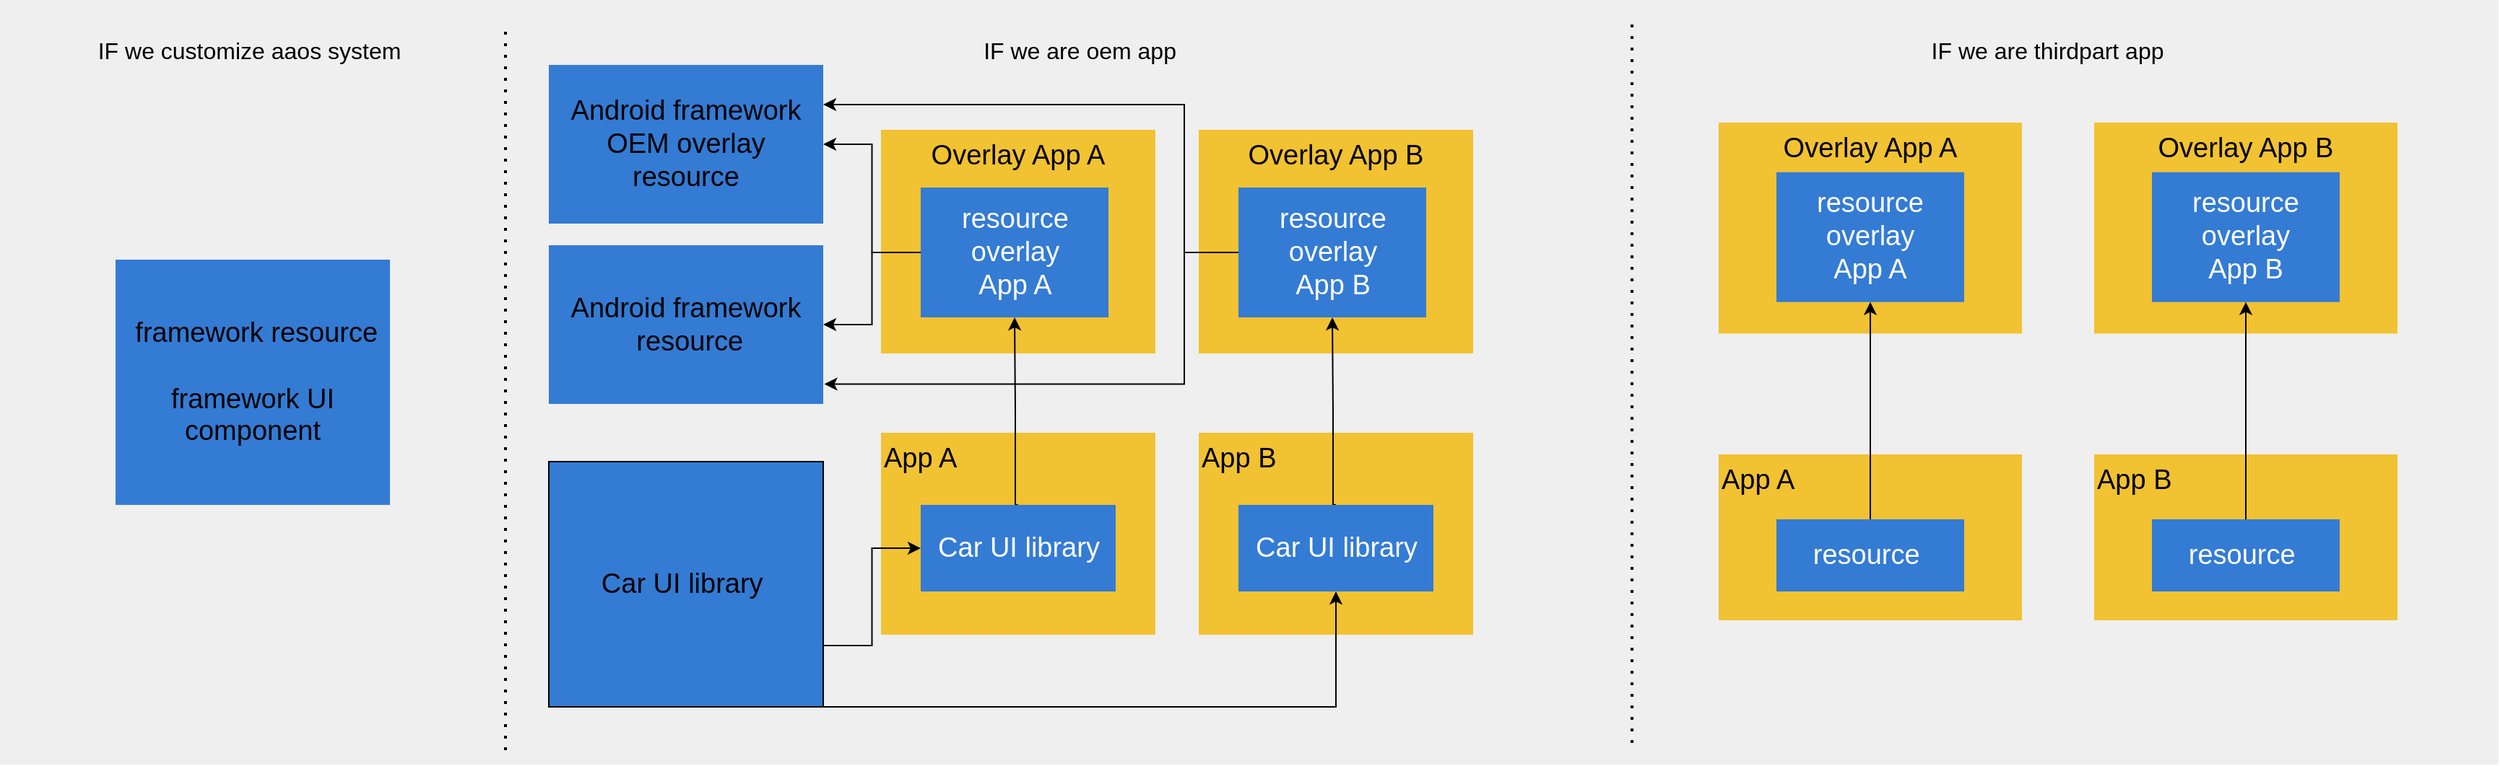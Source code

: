 <mxfile version="13.10.0" type="embed">
    <diagram id="3W-OKm5JTrAFcGnVHyQs" name="Page-1">
        <mxGraphModel dx="1670" dy="574" grid="1" gridSize="10" guides="1" tooltips="1" connect="1" arrows="1" fold="1" page="1" pageScale="1" pageWidth="850" pageHeight="1100" math="0" shadow="0">
            <root>
                <mxCell id="0"/>
                <mxCell id="1" parent="0"/>
                <mxCell id="6" value="" style="rounded=0;whiteSpace=wrap;html=1;fontSize=19;noLabel=1;fontColor=none;strokeColor=none;fillColor=#EFEFEF;" vertex="1" parent="1">
                    <mxGeometry x="-30" y="10" width="1730" height="530" as="geometry"/>
                </mxCell>
                <mxCell id="2" value="&amp;nbsp;framework resource&lt;br&gt;&lt;br style=&quot;font-size: 19px&quot;&gt;framework UI component" style="rounded=0;whiteSpace=wrap;html=1;fillColor=#347BD4;fontSize=19;strokeColor=none;" vertex="1" parent="1">
                    <mxGeometry x="50" y="190" width="190" height="170" as="geometry"/>
                </mxCell>
                <mxCell id="3" value="Android framework&lt;br&gt;OEM overlay resource" style="rounded=0;whiteSpace=wrap;html=1;fillColor=#347BD4;fontSize=19;strokeColor=none;" vertex="1" parent="1">
                    <mxGeometry x="350" y="55" width="190" height="110" as="geometry"/>
                </mxCell>
                <mxCell id="4" value="Car UI library&amp;nbsp;" style="rounded=0;whiteSpace=wrap;html=1;fillColor=#347BD4;fontSize=19;" vertex="1" parent="1">
                    <mxGeometry x="350" y="330" width="190" height="170" as="geometry"/>
                </mxCell>
                <mxCell id="5" value="" style="endArrow=none;dashed=1;html=1;dashPattern=1 3;strokeWidth=2;fontSize=19;fontColor=#000000;strokeColor=#000000;" edge="1" parent="1">
                    <mxGeometry width="50" height="50" relative="1" as="geometry">
                        <mxPoint x="320" y="530" as="sourcePoint"/>
                        <mxPoint x="320" y="30" as="targetPoint"/>
                    </mxGeometry>
                </mxCell>
                <mxCell id="7" value="" style="endArrow=none;dashed=1;html=1;dashPattern=1 3;strokeWidth=2;fontSize=19;fontColor=#000000;strokeColor=#000000;" edge="1" parent="1">
                    <mxGeometry width="50" height="50" relative="1" as="geometry">
                        <mxPoint x="1100" y="525" as="sourcePoint"/>
                        <mxPoint x="1100" y="25" as="targetPoint"/>
                    </mxGeometry>
                </mxCell>
                <mxCell id="9" value="App A" style="rounded=0;whiteSpace=wrap;html=1;fontSize=19;fontColor=#000000;fillColor=#F1C232;strokeColor=none;verticalAlign=top;align=left;" vertex="1" parent="1">
                    <mxGeometry x="580" y="310" width="190" height="140" as="geometry"/>
                </mxCell>
                <mxCell id="10" value="Overlay App A" style="rounded=0;whiteSpace=wrap;html=1;fontSize=19;fontColor=#000000;fillColor=#F1C232;strokeColor=none;verticalAlign=top;" vertex="1" parent="1">
                    <mxGeometry x="580" y="100" width="190" height="155" as="geometry"/>
                </mxCell>
                <mxCell id="36" style="edgeStyle=orthogonalEdgeStyle;rounded=0;orthogonalLoop=1;jettySize=auto;html=1;exitX=0.5;exitY=0;exitDx=0;exitDy=0;entryX=0.5;entryY=1;entryDx=0;entryDy=0;strokeColor=#000000;fontSize=16;fontColor=#000000;" edge="1" parent="1" source="11" target="12">
                    <mxGeometry relative="1" as="geometry">
                        <Array as="points">
                            <mxPoint x="673" y="360"/>
                            <mxPoint x="673" y="295"/>
                        </Array>
                    </mxGeometry>
                </mxCell>
                <mxCell id="11" value="Car UI library" style="rounded=0;whiteSpace=wrap;html=1;fontSize=19;fillColor=#347BD4;fontColor=#FFFFFF;strokeColor=none;" vertex="1" parent="1">
                    <mxGeometry x="607.5" y="360" width="135" height="60" as="geometry"/>
                </mxCell>
                <mxCell id="28" style="edgeStyle=orthogonalEdgeStyle;rounded=0;orthogonalLoop=1;jettySize=auto;html=1;exitX=0;exitY=0.5;exitDx=0;exitDy=0;entryX=1;entryY=0.5;entryDx=0;entryDy=0;strokeColor=#000000;fontSize=16;fontColor=#000000;" edge="1" parent="1" source="12" target="3">
                    <mxGeometry relative="1" as="geometry"/>
                </mxCell>
                <mxCell id="30" style="edgeStyle=orthogonalEdgeStyle;rounded=0;orthogonalLoop=1;jettySize=auto;html=1;exitX=0;exitY=0.5;exitDx=0;exitDy=0;entryX=1;entryY=0.5;entryDx=0;entryDy=0;strokeColor=#000000;fontSize=16;fontColor=#000000;" edge="1" parent="1" source="12" target="29">
                    <mxGeometry relative="1" as="geometry"/>
                </mxCell>
                <mxCell id="12" value="resource overlay&lt;br&gt;App A" style="rounded=0;whiteSpace=wrap;html=1;fillColor=#347BD4;fontSize=19;fontColor=#FFFFFF;strokeColor=none;" vertex="1" parent="1">
                    <mxGeometry x="607.5" y="140" width="130" height="90" as="geometry"/>
                </mxCell>
                <mxCell id="13" value="IF we customize aaos system&amp;nbsp;" style="text;html=1;strokeColor=none;fillColor=none;align=center;verticalAlign=middle;whiteSpace=wrap;rounded=0;fontSize=16;fontColor=#000000;" vertex="1" parent="1">
                    <mxGeometry x="5" y="35" width="280" height="20" as="geometry"/>
                </mxCell>
                <mxCell id="14" value="IF we are oem app&amp;nbsp;" style="text;html=1;strokeColor=none;fillColor=none;align=center;verticalAlign=middle;whiteSpace=wrap;rounded=0;fontSize=16;fontColor=#000000;" vertex="1" parent="1">
                    <mxGeometry x="580" y="35" width="280" height="20" as="geometry"/>
                </mxCell>
                <mxCell id="15" value="IF we are thirdpart app&amp;nbsp;" style="text;html=1;strokeColor=none;fillColor=none;align=center;verticalAlign=middle;whiteSpace=wrap;rounded=0;fontSize=16;fontColor=#000000;" vertex="1" parent="1">
                    <mxGeometry x="1250" y="35" width="280" height="20" as="geometry"/>
                </mxCell>
                <mxCell id="16" value="App A" style="rounded=0;whiteSpace=wrap;html=1;fontSize=19;fontColor=#000000;fillColor=#F1C232;strokeColor=none;verticalAlign=top;align=left;" vertex="1" parent="1">
                    <mxGeometry x="1160" y="325" width="210" height="115" as="geometry"/>
                </mxCell>
                <mxCell id="17" value="Overlay App A" style="rounded=0;whiteSpace=wrap;html=1;fontSize=19;fontColor=#000000;fillColor=#F1C232;strokeColor=none;verticalAlign=top;" vertex="1" parent="1">
                    <mxGeometry x="1160" y="95" width="210" height="146.25" as="geometry"/>
                </mxCell>
                <mxCell id="18" value="resource overlay&lt;br&gt;App A" style="rounded=0;whiteSpace=wrap;html=1;fillColor=#347BD4;fontSize=19;fontColor=#FFFFFF;strokeColor=none;" vertex="1" parent="1">
                    <mxGeometry x="1200" y="129.37" width="130" height="90" as="geometry"/>
                </mxCell>
                <mxCell id="21" value="App B" style="rounded=0;whiteSpace=wrap;html=1;fontSize=19;fontColor=#000000;fillColor=#F1C232;strokeColor=none;verticalAlign=top;align=left;" vertex="1" parent="1">
                    <mxGeometry x="800" y="310" width="190" height="140" as="geometry"/>
                </mxCell>
                <mxCell id="22" value="Overlay App B" style="rounded=0;whiteSpace=wrap;html=1;fontSize=19;fontColor=#000000;fillColor=#F1C232;strokeColor=none;verticalAlign=top;" vertex="1" parent="1">
                    <mxGeometry x="800" y="100" width="190" height="155" as="geometry"/>
                </mxCell>
                <mxCell id="37" style="edgeStyle=orthogonalEdgeStyle;rounded=0;orthogonalLoop=1;jettySize=auto;html=1;exitX=0.5;exitY=0;exitDx=0;exitDy=0;entryX=0.5;entryY=1;entryDx=0;entryDy=0;strokeColor=#000000;fontSize=16;fontColor=#000000;" edge="1" parent="1" source="23" target="24">
                    <mxGeometry relative="1" as="geometry">
                        <Array as="points">
                            <mxPoint x="893" y="360"/>
                            <mxPoint x="893" y="295"/>
                        </Array>
                    </mxGeometry>
                </mxCell>
                <mxCell id="23" value="Car UI library" style="rounded=0;whiteSpace=wrap;html=1;fontSize=19;fillColor=#347BD4;fontColor=#FFFFFF;strokeColor=none;" vertex="1" parent="1">
                    <mxGeometry x="827.5" y="360" width="135" height="60" as="geometry"/>
                </mxCell>
                <mxCell id="31" style="edgeStyle=orthogonalEdgeStyle;rounded=0;orthogonalLoop=1;jettySize=auto;html=1;exitX=0;exitY=0.5;exitDx=0;exitDy=0;entryX=1;entryY=0.25;entryDx=0;entryDy=0;strokeColor=#000000;fontSize=16;fontColor=#000000;" edge="1" parent="1" source="24" target="3">
                    <mxGeometry relative="1" as="geometry">
                        <Array as="points">
                            <mxPoint x="790" y="185"/>
                            <mxPoint x="790" y="83"/>
                        </Array>
                    </mxGeometry>
                </mxCell>
                <mxCell id="32" style="edgeStyle=orthogonalEdgeStyle;rounded=0;orthogonalLoop=1;jettySize=auto;html=1;entryX=1.004;entryY=0.875;entryDx=0;entryDy=0;entryPerimeter=0;strokeColor=#000000;fontSize=16;fontColor=#000000;" edge="1" parent="1" source="24" target="29">
                    <mxGeometry relative="1" as="geometry">
                        <Array as="points">
                            <mxPoint x="790" y="185"/>
                            <mxPoint x="790" y="276"/>
                        </Array>
                    </mxGeometry>
                </mxCell>
                <mxCell id="24" value="resource overlay&lt;br&gt;App B" style="rounded=0;whiteSpace=wrap;html=1;fillColor=#347BD4;fontSize=19;fontColor=#FFFFFF;strokeColor=none;" vertex="1" parent="1">
                    <mxGeometry x="827.5" y="140" width="130" height="90" as="geometry"/>
                </mxCell>
                <mxCell id="27" style="edgeStyle=orthogonalEdgeStyle;rounded=0;orthogonalLoop=1;jettySize=auto;html=1;exitX=1;exitY=1;exitDx=0;exitDy=0;entryX=0.5;entryY=1;entryDx=0;entryDy=0;strokeColor=#000000;fontSize=16;fontColor=#000000;" edge="1" parent="1" source="4" target="23">
                    <mxGeometry relative="1" as="geometry">
                        <Array as="points">
                            <mxPoint x="895" y="500"/>
                        </Array>
                    </mxGeometry>
                </mxCell>
                <mxCell id="26" style="edgeStyle=orthogonalEdgeStyle;rounded=0;orthogonalLoop=1;jettySize=auto;html=1;exitX=1;exitY=0.75;exitDx=0;exitDy=0;strokeColor=#000000;fontSize=16;fontColor=#000000;" edge="1" parent="1" source="4" target="11">
                    <mxGeometry relative="1" as="geometry"/>
                </mxCell>
                <mxCell id="29" value="Android framework&lt;br&gt;&amp;nbsp;resource" style="rounded=0;whiteSpace=wrap;html=1;fillColor=#347BD4;fontSize=19;strokeColor=none;" vertex="1" parent="1">
                    <mxGeometry x="350" y="180" width="190" height="110" as="geometry"/>
                </mxCell>
                <mxCell id="33" value="App B" style="rounded=0;whiteSpace=wrap;html=1;fontSize=19;fontColor=#000000;fillColor=#F1C232;strokeColor=none;verticalAlign=top;align=left;" vertex="1" parent="1">
                    <mxGeometry x="1420" y="325" width="210" height="115" as="geometry"/>
                </mxCell>
                <mxCell id="34" value="Overlay App B" style="rounded=0;whiteSpace=wrap;html=1;fontSize=19;fontColor=#000000;fillColor=#F1C232;strokeColor=none;verticalAlign=top;" vertex="1" parent="1">
                    <mxGeometry x="1420" y="95" width="210" height="146.25" as="geometry"/>
                </mxCell>
                <mxCell id="35" value="resource overlay&lt;br&gt;App B" style="rounded=0;whiteSpace=wrap;html=1;fillColor=#347BD4;fontSize=19;fontColor=#FFFFFF;strokeColor=none;" vertex="1" parent="1">
                    <mxGeometry x="1460" y="129.37" width="130" height="90" as="geometry"/>
                </mxCell>
                <mxCell id="40" style="edgeStyle=orthogonalEdgeStyle;rounded=0;orthogonalLoop=1;jettySize=auto;html=1;exitX=0.5;exitY=0;exitDx=0;exitDy=0;entryX=0.5;entryY=1;entryDx=0;entryDy=0;strokeColor=#000000;fontSize=16;fontColor=none;" edge="1" parent="1" source="38" target="18">
                    <mxGeometry relative="1" as="geometry"/>
                </mxCell>
                <mxCell id="38" value="resource&amp;nbsp;" style="rounded=0;whiteSpace=wrap;html=1;fillColor=#347BD4;fontSize=19;fontColor=#FFFFFF;strokeColor=none;" vertex="1" parent="1">
                    <mxGeometry x="1200" y="370" width="130" height="50" as="geometry"/>
                </mxCell>
                <mxCell id="41" style="edgeStyle=orthogonalEdgeStyle;rounded=0;orthogonalLoop=1;jettySize=auto;html=1;entryX=0.5;entryY=1;entryDx=0;entryDy=0;strokeColor=#000000;fontSize=16;fontColor=none;" edge="1" parent="1" source="39" target="35">
                    <mxGeometry relative="1" as="geometry"/>
                </mxCell>
                <mxCell id="39" value="resource&amp;nbsp;" style="rounded=0;whiteSpace=wrap;html=1;fillColor=#347BD4;fontSize=19;fontColor=#FFFFFF;strokeColor=none;" vertex="1" parent="1">
                    <mxGeometry x="1460" y="370" width="130" height="50" as="geometry"/>
                </mxCell>
            </root>
        </mxGraphModel>
    </diagram>
</mxfile>